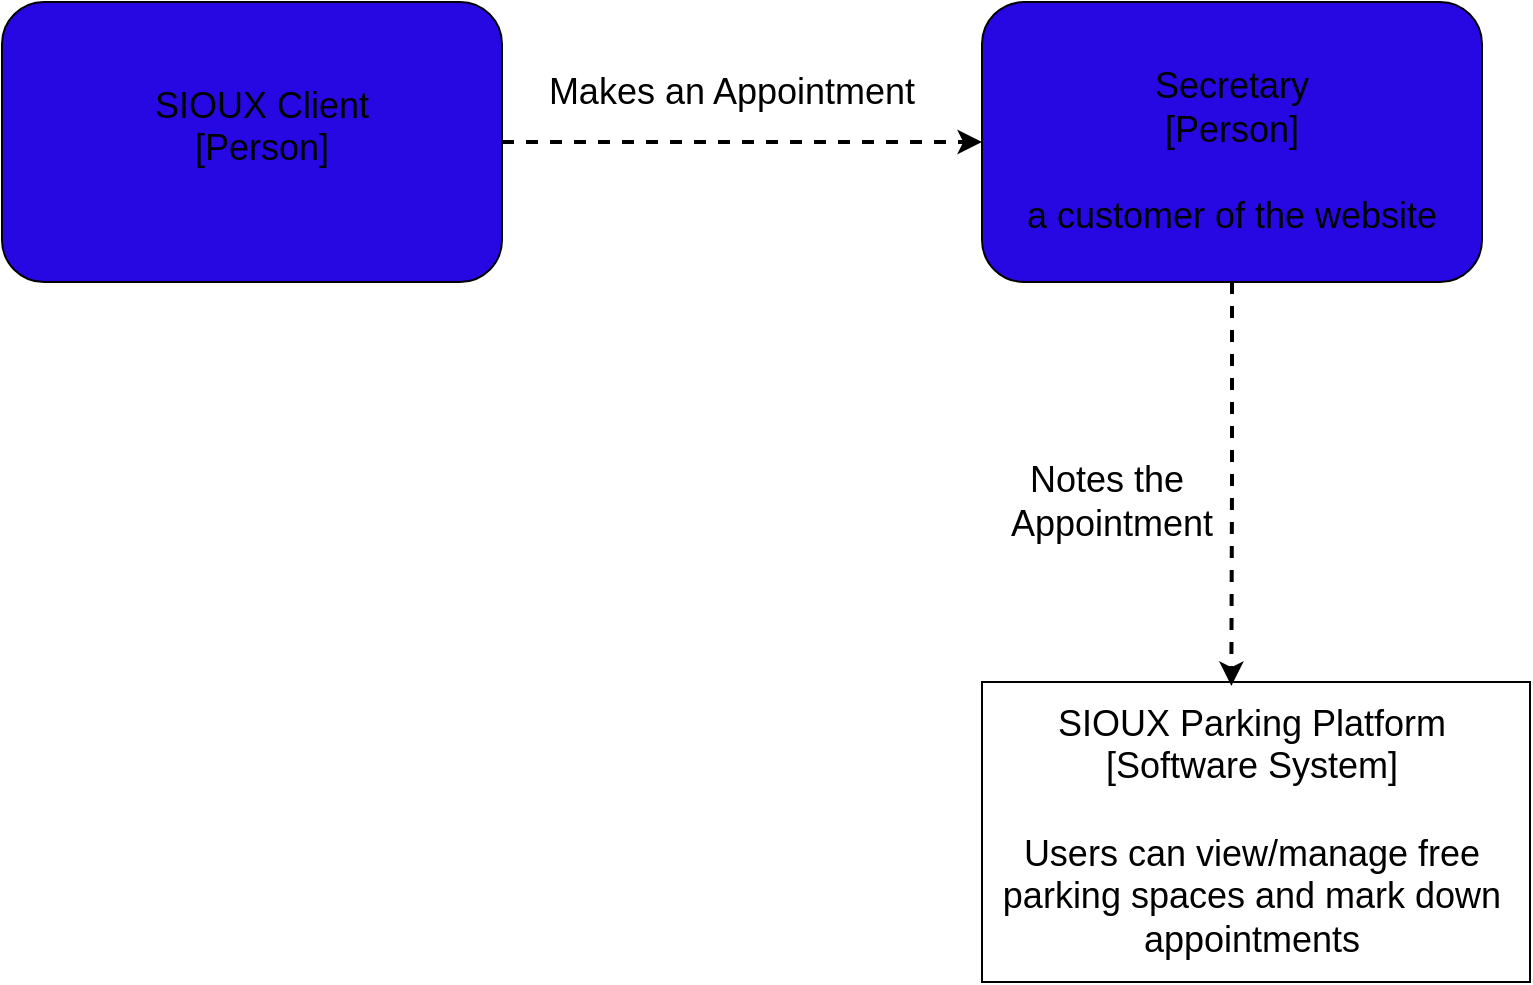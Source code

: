 <mxfile version="24.1.0" type="device">
  <diagram name="Page-1" id="-EvrlLkQdFm9AHcE0MoZ">
    <mxGraphModel dx="954" dy="614" grid="1" gridSize="10" guides="1" tooltips="1" connect="1" arrows="1" fold="1" page="1" pageScale="1" pageWidth="1169" pageHeight="827" math="0" shadow="0">
      <root>
        <mxCell id="0" />
        <mxCell id="1" parent="0" />
        <mxCell id="UJ5w2Nz41oWsydYPGNHi-1" value="" style="rounded=1;whiteSpace=wrap;html=1;fillColor=#2708E3;" vertex="1" parent="1">
          <mxGeometry x="30" y="90" width="250" height="140" as="geometry" />
        </mxCell>
        <mxCell id="UJ5w2Nz41oWsydYPGNHi-2" value="" style="rounded=1;whiteSpace=wrap;html=1;fillColor=#2708E3;" vertex="1" parent="1">
          <mxGeometry x="520" y="90" width="250" height="140" as="geometry" />
        </mxCell>
        <mxCell id="UJ5w2Nz41oWsydYPGNHi-4" value="" style="rounded=0;whiteSpace=wrap;html=1;" vertex="1" parent="1">
          <mxGeometry x="520" y="430" width="274" height="150" as="geometry" />
        </mxCell>
        <mxCell id="UJ5w2Nz41oWsydYPGNHi-16" style="edgeStyle=orthogonalEdgeStyle;rounded=0;orthogonalLoop=1;jettySize=auto;html=1;entryX=0;entryY=0.5;entryDx=0;entryDy=0;dashed=1;strokeWidth=2;" edge="1" parent="1" source="UJ5w2Nz41oWsydYPGNHi-6" target="UJ5w2Nz41oWsydYPGNHi-2">
          <mxGeometry relative="1" as="geometry">
            <mxPoint x="430" y="160" as="targetPoint" />
          </mxGeometry>
        </mxCell>
        <mxCell id="UJ5w2Nz41oWsydYPGNHi-6" value="&lt;div&gt;&lt;font style=&quot;font-size: 18px;&quot;&gt;SIOUX Client&lt;/font&gt;&lt;/div&gt;&lt;div&gt;&lt;font style=&quot;font-size: 18px;&quot;&gt;[Person]&lt;/font&gt;&lt;/div&gt;&lt;div&gt;&lt;br&gt;&lt;/div&gt;" style="text;html=1;align=center;verticalAlign=middle;whiteSpace=wrap;rounded=0;" vertex="1" parent="1">
          <mxGeometry x="40" y="95" width="240" height="130" as="geometry" />
        </mxCell>
        <mxCell id="UJ5w2Nz41oWsydYPGNHi-7" value="&lt;div&gt;&lt;font style=&quot;font-size: 18px;&quot;&gt;Secretary&lt;/font&gt;&lt;/div&gt;&lt;div&gt;&lt;font style=&quot;font-size: 18px;&quot;&gt;[Person]&lt;/font&gt;&lt;/div&gt;&lt;div&gt;&lt;font style=&quot;font-size: 18px;&quot;&gt;&lt;br&gt;&lt;/font&gt;&lt;/div&gt;&lt;div&gt;&lt;font style=&quot;font-size: 18px;&quot;&gt;a customer of the website&lt;/font&gt;&lt;/div&gt;" style="text;html=1;align=center;verticalAlign=middle;whiteSpace=wrap;rounded=0;" vertex="1" parent="1">
          <mxGeometry x="530" y="100" width="230" height="130" as="geometry" />
        </mxCell>
        <mxCell id="UJ5w2Nz41oWsydYPGNHi-11" value="&lt;font style=&quot;font-size: 18px;&quot;&gt;Notes the&amp;nbsp;&lt;/font&gt;&lt;div&gt;&lt;font style=&quot;font-size: 18px;&quot;&gt;Appointment&lt;/font&gt;&lt;/div&gt;" style="text;html=1;align=center;verticalAlign=middle;whiteSpace=wrap;rounded=0;" vertex="1" parent="1">
          <mxGeometry x="490" y="290" width="190" height="100" as="geometry" />
        </mxCell>
        <mxCell id="UJ5w2Nz41oWsydYPGNHi-13" style="edgeStyle=orthogonalEdgeStyle;rounded=0;orthogonalLoop=1;jettySize=auto;html=1;entryX=0.455;entryY=0.013;entryDx=0;entryDy=0;entryPerimeter=0;dashed=1;strokeWidth=2;" edge="1" parent="1" source="UJ5w2Nz41oWsydYPGNHi-7" target="UJ5w2Nz41oWsydYPGNHi-4">
          <mxGeometry relative="1" as="geometry" />
        </mxCell>
        <mxCell id="UJ5w2Nz41oWsydYPGNHi-14" value="&lt;font style=&quot;font-size: 18px;&quot;&gt;SIOUX Parking Platform&lt;/font&gt;&lt;div&gt;&lt;font style=&quot;font-size: 18px;&quot;&gt;[Software System]&lt;/font&gt;&lt;/div&gt;&lt;div&gt;&lt;font style=&quot;font-size: 18px;&quot;&gt;&lt;br&gt;&lt;/font&gt;&lt;/div&gt;&lt;div&gt;&lt;font style=&quot;font-size: 18px;&quot;&gt;Users can view/manage free parking spaces and mark down appointments&lt;/font&gt;&lt;/div&gt;" style="text;html=1;align=center;verticalAlign=middle;whiteSpace=wrap;rounded=0;" vertex="1" parent="1">
          <mxGeometry x="520" y="430" width="270" height="150" as="geometry" />
        </mxCell>
        <mxCell id="UJ5w2Nz41oWsydYPGNHi-17" value="&lt;font style=&quot;font-size: 18px;&quot;&gt;Makes an Appointment&lt;/font&gt;" style="text;html=1;align=center;verticalAlign=middle;whiteSpace=wrap;rounded=0;" vertex="1" parent="1">
          <mxGeometry x="300" y="120" width="190" height="30" as="geometry" />
        </mxCell>
      </root>
    </mxGraphModel>
  </diagram>
</mxfile>
